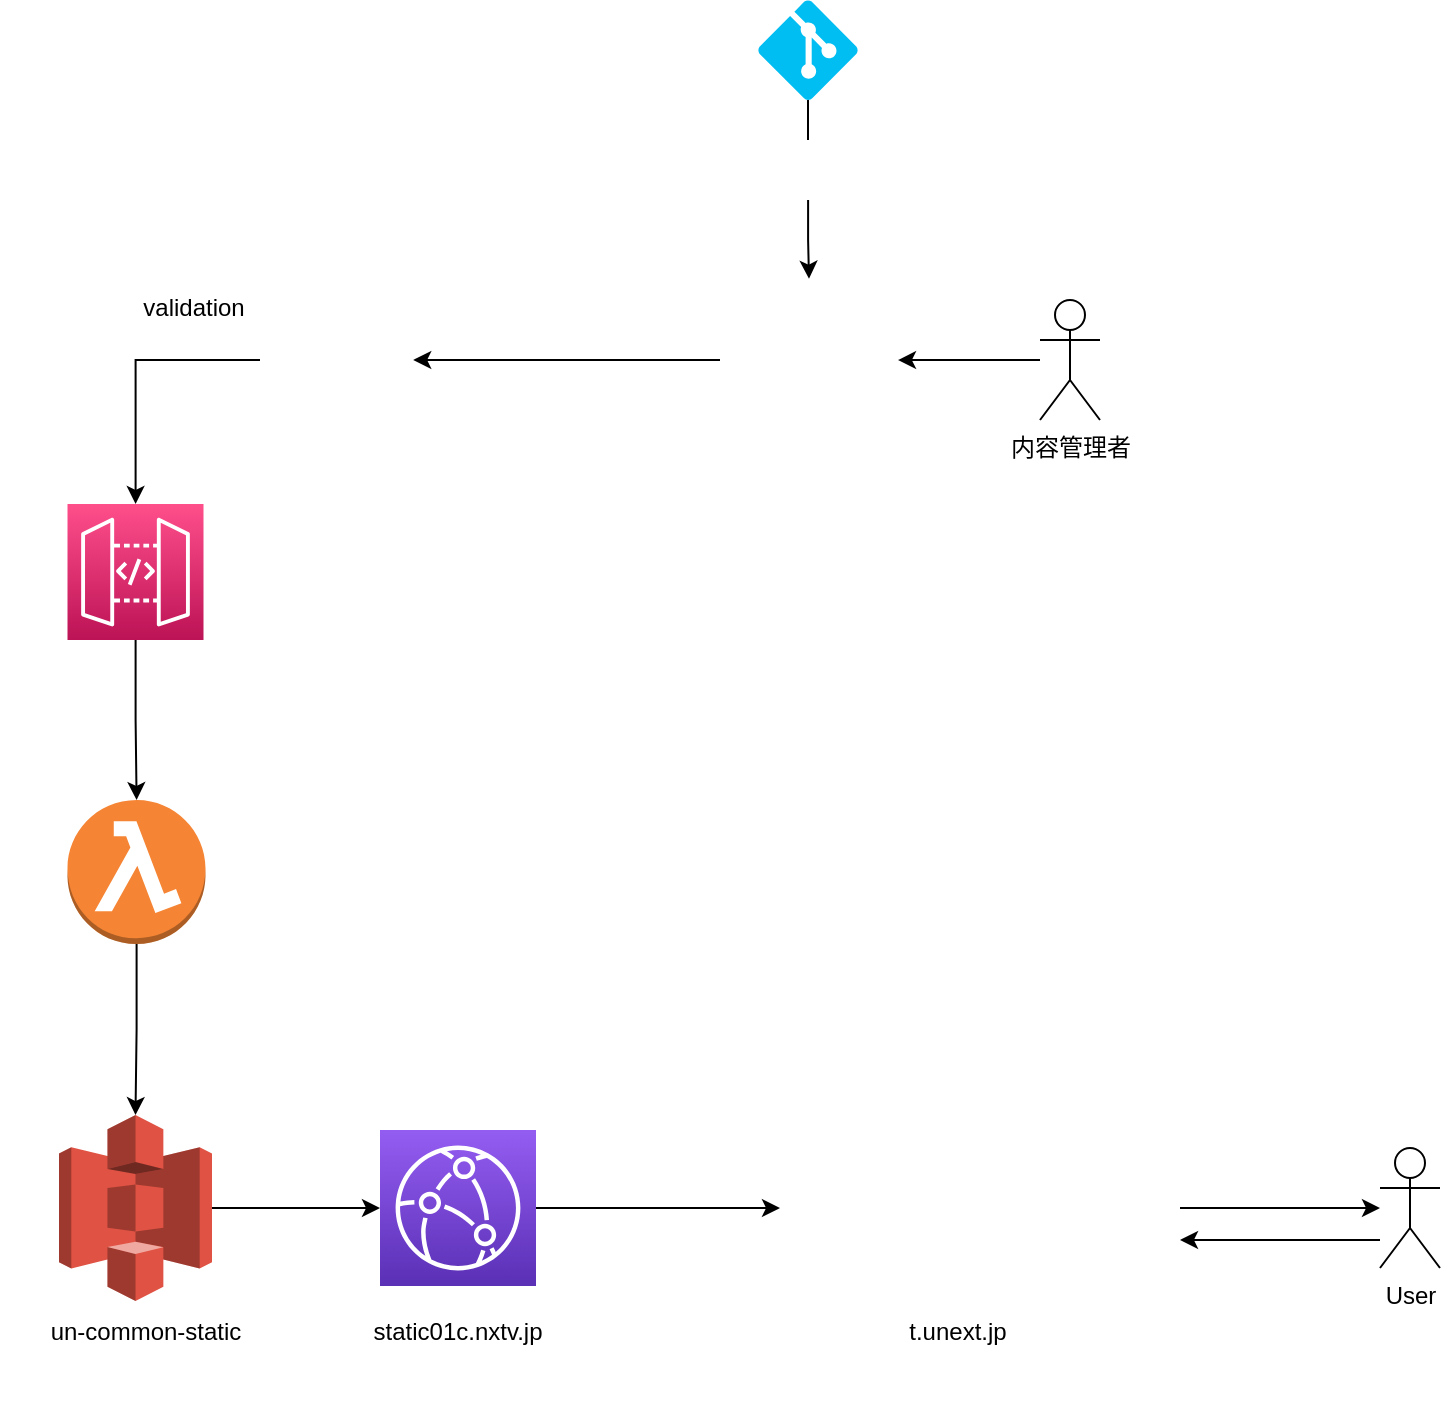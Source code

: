<mxfile version="19.0.3" type="device"><diagram id="4hd2oNJcTuXbMaOGpFt8" name="ページ1"><mxGraphModel dx="1175" dy="834" grid="1" gridSize="10" guides="1" tooltips="1" connect="1" arrows="1" fold="1" page="1" pageScale="1" pageWidth="850" pageHeight="1100" math="0" shadow="0"><root><mxCell id="0"/><mxCell id="1" parent="0"/><mxCell id="gnAcXYDlCrv4Yu_M9fJW-37" value="" style="edgeStyle=orthogonalEdgeStyle;rounded=0;orthogonalLoop=1;jettySize=auto;html=1;" edge="1" parent="1" source="gnAcXYDlCrv4Yu_M9fJW-1" target="gnAcXYDlCrv4Yu_M9fJW-10"><mxGeometry relative="1" as="geometry"/></mxCell><mxCell id="gnAcXYDlCrv4Yu_M9fJW-1" value="内容管理者" style="shape=umlActor;verticalLabelPosition=bottom;verticalAlign=top;html=1;outlineConnect=0;" vertex="1" parent="1"><mxGeometry x="610" y="160" width="30" height="60" as="geometry"/></mxCell><mxCell id="gnAcXYDlCrv4Yu_M9fJW-17" value="" style="edgeStyle=orthogonalEdgeStyle;rounded=0;orthogonalLoop=1;jettySize=auto;html=1;" edge="1" parent="1" source="gnAcXYDlCrv4Yu_M9fJW-5" target="gnAcXYDlCrv4Yu_M9fJW-16"><mxGeometry relative="1" as="geometry"/></mxCell><mxCell id="gnAcXYDlCrv4Yu_M9fJW-5" value="" style="outlineConnect=0;dashed=0;verticalLabelPosition=bottom;verticalAlign=top;align=center;html=1;shape=mxgraph.aws3.lambda_function;fillColor=#F58534;gradientColor=none;" vertex="1" parent="1"><mxGeometry x="123.75" y="410" width="69" height="72" as="geometry"/></mxCell><mxCell id="gnAcXYDlCrv4Yu_M9fJW-12" value="" style="edgeStyle=orthogonalEdgeStyle;rounded=0;orthogonalLoop=1;jettySize=auto;html=1;" edge="1" parent="1" source="gnAcXYDlCrv4Yu_M9fJW-7" target="gnAcXYDlCrv4Yu_M9fJW-5"><mxGeometry relative="1" as="geometry"/></mxCell><mxCell id="gnAcXYDlCrv4Yu_M9fJW-7" value="" style="sketch=0;points=[[0,0,0],[0.25,0,0],[0.5,0,0],[0.75,0,0],[1,0,0],[0,1,0],[0.25,1,0],[0.5,1,0],[0.75,1,0],[1,1,0],[0,0.25,0],[0,0.5,0],[0,0.75,0],[1,0.25,0],[1,0.5,0],[1,0.75,0]];outlineConnect=0;fontColor=#232F3E;gradientColor=#FF4F8B;gradientDirection=north;fillColor=#BC1356;strokeColor=#ffffff;dashed=0;verticalLabelPosition=bottom;verticalAlign=top;align=center;html=1;fontSize=12;fontStyle=0;aspect=fixed;shape=mxgraph.aws4.resourceIcon;resIcon=mxgraph.aws4.api_gateway;" vertex="1" parent="1"><mxGeometry x="123.75" y="262" width="68" height="68" as="geometry"/></mxCell><mxCell id="gnAcXYDlCrv4Yu_M9fJW-11" value="" style="edgeStyle=orthogonalEdgeStyle;rounded=0;orthogonalLoop=1;jettySize=auto;html=1;startArrow=none;" edge="1" parent="1" source="gnAcXYDlCrv4Yu_M9fJW-34" target="gnAcXYDlCrv4Yu_M9fJW-7"><mxGeometry relative="1" as="geometry"/></mxCell><mxCell id="gnAcXYDlCrv4Yu_M9fJW-19" value="" style="edgeStyle=orthogonalEdgeStyle;rounded=0;orthogonalLoop=1;jettySize=auto;html=1;" edge="1" parent="1" source="gnAcXYDlCrv4Yu_M9fJW-16" target="gnAcXYDlCrv4Yu_M9fJW-18"><mxGeometry relative="1" as="geometry"/></mxCell><mxCell id="gnAcXYDlCrv4Yu_M9fJW-16" value="" style="outlineConnect=0;dashed=0;verticalLabelPosition=bottom;verticalAlign=top;align=center;html=1;shape=mxgraph.aws3.s3;fillColor=#E05243;gradientColor=none;" vertex="1" parent="1"><mxGeometry x="119.5" y="567.5" width="76.5" height="93" as="geometry"/></mxCell><mxCell id="gnAcXYDlCrv4Yu_M9fJW-21" value="" style="edgeStyle=orthogonalEdgeStyle;rounded=0;orthogonalLoop=1;jettySize=auto;html=1;" edge="1" parent="1" source="gnAcXYDlCrv4Yu_M9fJW-18" target="gnAcXYDlCrv4Yu_M9fJW-20"><mxGeometry relative="1" as="geometry"/></mxCell><mxCell id="gnAcXYDlCrv4Yu_M9fJW-18" value="" style="sketch=0;points=[[0,0,0],[0.25,0,0],[0.5,0,0],[0.75,0,0],[1,0,0],[0,1,0],[0.25,1,0],[0.5,1,0],[0.75,1,0],[1,1,0],[0,0.25,0],[0,0.5,0],[0,0.75,0],[1,0.25,0],[1,0.5,0],[1,0.75,0]];outlineConnect=0;fontColor=#232F3E;gradientColor=#945DF2;gradientDirection=north;fillColor=#5A30B5;strokeColor=#ffffff;dashed=0;verticalLabelPosition=bottom;verticalAlign=top;align=center;html=1;fontSize=12;fontStyle=0;aspect=fixed;shape=mxgraph.aws4.resourceIcon;resIcon=mxgraph.aws4.cloudfront;" vertex="1" parent="1"><mxGeometry x="280" y="575" width="78" height="78" as="geometry"/></mxCell><mxCell id="gnAcXYDlCrv4Yu_M9fJW-53" style="edgeStyle=orthogonalEdgeStyle;rounded=0;orthogonalLoop=1;jettySize=auto;html=1;" edge="1" parent="1" source="gnAcXYDlCrv4Yu_M9fJW-20" target="gnAcXYDlCrv4Yu_M9fJW-47"><mxGeometry relative="1" as="geometry"><mxPoint x="760" y="614" as="targetPoint"/><Array as="points"/></mxGeometry></mxCell><mxCell id="gnAcXYDlCrv4Yu_M9fJW-20" value="" style="shape=image;verticalLabelPosition=bottom;labelBackgroundColor=default;verticalAlign=top;aspect=fixed;imageAspect=0;image=https://image.pitchbook.com/hG77CP8UhJjUMH6f59hnUSo3p2V1608196200048_200x200;" vertex="1" parent="1"><mxGeometry x="480" y="514" width="200" height="200" as="geometry"/></mxCell><mxCell id="gnAcXYDlCrv4Yu_M9fJW-25" value="" style="shape=image;verticalLabelPosition=bottom;labelBackgroundColor=default;verticalAlign=top;aspect=fixed;imageAspect=0;image=https://joinup.ec.europa.eu/sites/default/files/inline-images/json-logo.png;" vertex="1" parent="1"><mxGeometry x="383.46" y="550" width="66.54" height="60.58" as="geometry"/></mxCell><mxCell id="gnAcXYDlCrv4Yu_M9fJW-26" value="" style="shape=image;verticalLabelPosition=bottom;labelBackgroundColor=default;verticalAlign=top;aspect=fixed;imageAspect=0;image=https://joinup.ec.europa.eu/sites/default/files/inline-images/json-logo.png;" vertex="1" parent="1"><mxGeometry x="200" y="550" width="66.54" height="60.58" as="geometry"/></mxCell><mxCell id="gnAcXYDlCrv4Yu_M9fJW-27" value="" style="shape=image;verticalLabelPosition=bottom;labelBackgroundColor=default;verticalAlign=top;aspect=fixed;imageAspect=0;image=https://joinup.ec.europa.eu/sites/default/files/inline-images/json-logo.png;" vertex="1" parent="1"><mxGeometry x="90" y="490" width="66.54" height="60.58" as="geometry"/></mxCell><mxCell id="gnAcXYDlCrv4Yu_M9fJW-31" value="" style="shape=image;verticalLabelPosition=bottom;labelBackgroundColor=default;verticalAlign=top;aspect=fixed;imageAspect=0;image=https://i.pinimg.com/originals/ff/d3/28/ffd3287c41002e44d274784c6d0c8b29.jpg;" vertex="1" parent="1"><mxGeometry x="330" y="140" width="65.55" height="30" as="geometry"/></mxCell><mxCell id="gnAcXYDlCrv4Yu_M9fJW-36" value="" style="edgeStyle=orthogonalEdgeStyle;rounded=0;orthogonalLoop=1;jettySize=auto;html=1;" edge="1" parent="1" source="gnAcXYDlCrv4Yu_M9fJW-10" target="gnAcXYDlCrv4Yu_M9fJW-34"><mxGeometry relative="1" as="geometry"/></mxCell><mxCell id="gnAcXYDlCrv4Yu_M9fJW-10" value="" style="shape=image;verticalLabelPosition=bottom;labelBackgroundColor=default;verticalAlign=top;aspect=fixed;imageAspect=0;image=http://assets.stickpng.com/images/61447d105953a50004ee16da.png;" vertex="1" parent="1"><mxGeometry x="450" y="149.35" width="89" height="81.3" as="geometry"/></mxCell><mxCell id="gnAcXYDlCrv4Yu_M9fJW-34" value="" style="shape=image;verticalLabelPosition=bottom;labelBackgroundColor=default;verticalAlign=top;aspect=fixed;imageAspect=0;image=https://seeklogo.com/images/G/google-apps-script-logo-BDEAA5E2DF-seeklogo.com.png;" vertex="1" parent="1"><mxGeometry x="220" y="160" width="76.6" height="60" as="geometry"/></mxCell><mxCell id="gnAcXYDlCrv4Yu_M9fJW-54" style="edgeStyle=orthogonalEdgeStyle;rounded=0;orthogonalLoop=1;jettySize=auto;html=1;" edge="1" parent="1" source="gnAcXYDlCrv4Yu_M9fJW-47" target="gnAcXYDlCrv4Yu_M9fJW-20"><mxGeometry relative="1" as="geometry"><mxPoint x="795" y="680" as="targetPoint"/><Array as="points"><mxPoint x="700" y="630"/><mxPoint x="700" y="630"/></Array></mxGeometry></mxCell><mxCell id="gnAcXYDlCrv4Yu_M9fJW-47" value="User&lt;br&gt;" style="shape=umlActor;verticalLabelPosition=bottom;verticalAlign=top;html=1;outlineConnect=0;" vertex="1" parent="1"><mxGeometry x="780" y="584" width="30" height="60" as="geometry"/></mxCell><mxCell id="gnAcXYDlCrv4Yu_M9fJW-57" value="" style="edgeStyle=orthogonalEdgeStyle;rounded=0;orthogonalLoop=1;jettySize=auto;html=1;startArrow=none;" edge="1" parent="1" source="gnAcXYDlCrv4Yu_M9fJW-55" target="gnAcXYDlCrv4Yu_M9fJW-10"><mxGeometry relative="1" as="geometry"/></mxCell><mxCell id="gnAcXYDlCrv4Yu_M9fJW-56" value="" style="verticalLabelPosition=bottom;html=1;verticalAlign=top;align=center;strokeColor=none;fillColor=#00BEF2;shape=mxgraph.azure.git_repository;" vertex="1" parent="1"><mxGeometry x="469" y="10" width="50" height="50" as="geometry"/></mxCell><mxCell id="gnAcXYDlCrv4Yu_M9fJW-55" value="" style="shape=image;verticalLabelPosition=bottom;labelBackgroundColor=default;verticalAlign=top;aspect=fixed;imageAspect=0;image=https://united4efficiency.org/wp-content/uploads/2021/02/CLASP-Logo-LightBackground.png;" vertex="1" parent="1"><mxGeometry x="445.85" y="80" width="96.3" height="30" as="geometry"/></mxCell><mxCell id="gnAcXYDlCrv4Yu_M9fJW-58" value="" style="edgeStyle=orthogonalEdgeStyle;rounded=0;orthogonalLoop=1;jettySize=auto;html=1;endArrow=none;" edge="1" parent="1" source="gnAcXYDlCrv4Yu_M9fJW-56" target="gnAcXYDlCrv4Yu_M9fJW-55"><mxGeometry relative="1" as="geometry"><mxPoint x="494.048" y="60" as="sourcePoint"/><mxPoint x="494.524" y="149.35" as="targetPoint"/></mxGeometry></mxCell><mxCell id="gnAcXYDlCrv4Yu_M9fJW-61" value="t.unext.jp" style="text;html=1;strokeColor=none;fillColor=none;align=center;verticalAlign=middle;whiteSpace=wrap;rounded=0;" vertex="1" parent="1"><mxGeometry x="539" y="661" width="60" height="30" as="geometry"/></mxCell><mxCell id="gnAcXYDlCrv4Yu_M9fJW-62" value="static01c.nxtv.jp" style="text;html=1;strokeColor=none;fillColor=none;align=center;verticalAlign=middle;whiteSpace=wrap;rounded=0;" vertex="1" parent="1"><mxGeometry x="289" y="660.5" width="60" height="30" as="geometry"/></mxCell><mxCell id="gnAcXYDlCrv4Yu_M9fJW-63" value="un-common-static" style="text;html=1;strokeColor=none;fillColor=none;align=center;verticalAlign=middle;whiteSpace=wrap;rounded=0;" vertex="1" parent="1"><mxGeometry x="106.25" y="661" width="113.75" height="30" as="geometry"/></mxCell><mxCell id="gnAcXYDlCrv4Yu_M9fJW-64" value="validation" style="text;html=1;strokeColor=none;fillColor=none;align=center;verticalAlign=middle;whiteSpace=wrap;rounded=0;" vertex="1" parent="1"><mxGeometry x="156.54" y="149.35" width="60" height="30" as="geometry"/></mxCell></root></mxGraphModel></diagram></mxfile>